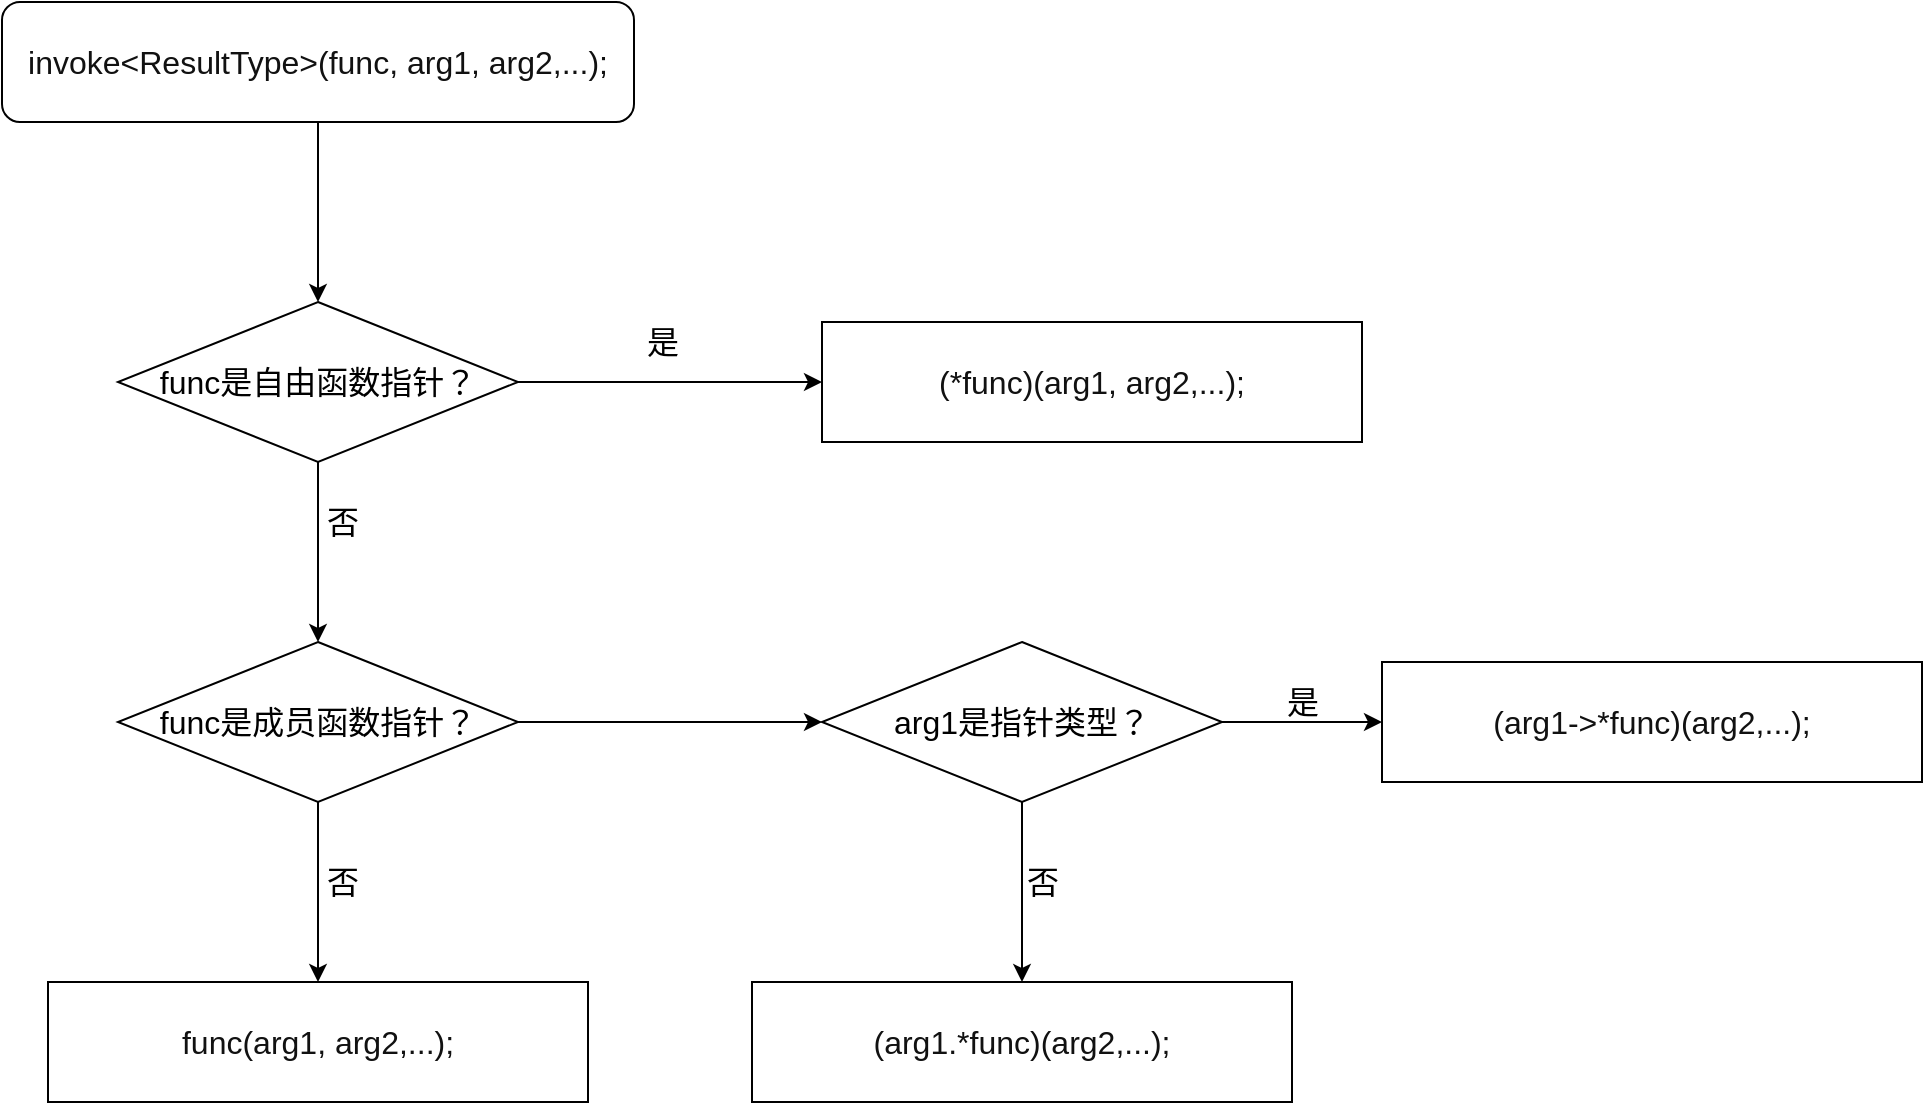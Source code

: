 <mxfile version="19.0.3" type="device"><diagram id="B6fcAYLNyWcz9J8yiKYY" name="第 1 页"><mxGraphModel dx="1422" dy="905" grid="1" gridSize="10" guides="1" tooltips="1" connect="1" arrows="1" fold="1" page="1" pageScale="1" pageWidth="827" pageHeight="1169" math="0" shadow="0"><root><mxCell id="0"/><mxCell id="1" parent="0"/><mxCell id="CFZysKyv9F8y7Kn10y5B-11" style="edgeStyle=orthogonalEdgeStyle;rounded=0;orthogonalLoop=1;jettySize=auto;html=1;entryX=0.5;entryY=0;entryDx=0;entryDy=0;" edge="1" parent="1" source="CFZysKyv9F8y7Kn10y5B-1" target="CFZysKyv9F8y7Kn10y5B-10"><mxGeometry relative="1" as="geometry"/></mxCell><mxCell id="CFZysKyv9F8y7Kn10y5B-1" value="&lt;span style=&quot;color: rgb(17, 17, 17); font-family: &amp;quot;Microsoft YaHei&amp;quot;, Arial, Helvetica, sans-serif; font-size: 16px; text-align: left;&quot;&gt;invoke&amp;lt;ResultType&amp;gt;(func, arg1, arg2,...);&lt;/span&gt;" style="rounded=1;whiteSpace=wrap;html=1;" vertex="1" parent="1"><mxGeometry x="220" y="60" width="316" height="60" as="geometry"/></mxCell><mxCell id="CFZysKyv9F8y7Kn10y5B-3" value="&lt;span style=&quot;color: rgb(17, 17, 17); font-family: &amp;quot;Microsoft YaHei&amp;quot;, Arial, Helvetica, sans-serif; font-size: 16px; text-align: left;&quot;&gt;(*func)(arg1, arg2,...);&lt;/span&gt;" style="rounded=0;whiteSpace=wrap;html=1;" vertex="1" parent="1"><mxGeometry x="630" y="220" width="270" height="60" as="geometry"/></mxCell><mxCell id="CFZysKyv9F8y7Kn10y5B-6" value="&lt;span style=&quot;color: rgb(17, 17, 17); font-family: &amp;quot;Microsoft YaHei&amp;quot;, Arial, Helvetica, sans-serif; font-size: 16px; text-align: left;&quot;&gt;(&lt;/span&gt;&lt;span style=&quot;color: rgb(17, 17, 17); font-family: &amp;quot;Microsoft YaHei&amp;quot;, Arial, Helvetica, sans-serif; font-size: 16px; text-align: left;&quot;&gt;arg1-&amp;gt;&lt;/span&gt;&lt;span style=&quot;color: rgb(17, 17, 17); font-family: &amp;quot;Microsoft YaHei&amp;quot;, Arial, Helvetica, sans-serif; font-size: 16px; text-align: left;&quot;&gt;*func)(arg2,...);&lt;/span&gt;" style="rounded=0;whiteSpace=wrap;html=1;" vertex="1" parent="1"><mxGeometry x="910" y="390" width="270" height="60" as="geometry"/></mxCell><mxCell id="CFZysKyv9F8y7Kn10y5B-8" value="&lt;span style=&quot;color: rgb(17, 17, 17); font-family: &amp;quot;Microsoft YaHei&amp;quot;, Arial, Helvetica, sans-serif; font-size: 16px; text-align: left;&quot;&gt;func(arg1, arg2,...);&lt;/span&gt;" style="rounded=0;whiteSpace=wrap;html=1;" vertex="1" parent="1"><mxGeometry x="243" y="550" width="270" height="60" as="geometry"/></mxCell><mxCell id="CFZysKyv9F8y7Kn10y5B-9" value="&lt;span style=&quot;color: rgb(17, 17, 17); font-family: &amp;quot;Microsoft YaHei&amp;quot;, Arial, Helvetica, sans-serif; font-size: 16px; text-align: left;&quot;&gt;(&lt;/span&gt;&lt;span style=&quot;color: rgb(17, 17, 17); font-family: &amp;quot;Microsoft YaHei&amp;quot;, Arial, Helvetica, sans-serif; font-size: 16px; text-align: left;&quot;&gt;arg1.&lt;/span&gt;&lt;span style=&quot;color: rgb(17, 17, 17); font-family: &amp;quot;Microsoft YaHei&amp;quot;, Arial, Helvetica, sans-serif; font-size: 16px; text-align: left;&quot;&gt;*func)(arg2,...);&lt;/span&gt;" style="rounded=0;whiteSpace=wrap;html=1;" vertex="1" parent="1"><mxGeometry x="595" y="550" width="270" height="60" as="geometry"/></mxCell><mxCell id="CFZysKyv9F8y7Kn10y5B-12" style="edgeStyle=orthogonalEdgeStyle;rounded=0;orthogonalLoop=1;jettySize=auto;html=1;entryX=0;entryY=0.5;entryDx=0;entryDy=0;fontSize=16;" edge="1" parent="1" source="CFZysKyv9F8y7Kn10y5B-10" target="CFZysKyv9F8y7Kn10y5B-3"><mxGeometry relative="1" as="geometry"/></mxCell><mxCell id="CFZysKyv9F8y7Kn10y5B-17" style="edgeStyle=orthogonalEdgeStyle;rounded=0;orthogonalLoop=1;jettySize=auto;html=1;entryX=0.5;entryY=0;entryDx=0;entryDy=0;fontSize=16;" edge="1" parent="1" source="CFZysKyv9F8y7Kn10y5B-10" target="CFZysKyv9F8y7Kn10y5B-14"><mxGeometry relative="1" as="geometry"/></mxCell><mxCell id="CFZysKyv9F8y7Kn10y5B-10" value="&lt;font style=&quot;font-size: 16px;&quot;&gt;func是自由函数指针？&lt;/font&gt;" style="rhombus;whiteSpace=wrap;html=1;" vertex="1" parent="1"><mxGeometry x="278" y="210" width="200" height="80" as="geometry"/></mxCell><mxCell id="CFZysKyv9F8y7Kn10y5B-13" value="是" style="text;html=1;align=center;verticalAlign=middle;resizable=0;points=[];autosize=1;strokeColor=none;fillColor=none;fontSize=16;" vertex="1" parent="1"><mxGeometry x="535" y="220" width="30" height="20" as="geometry"/></mxCell><mxCell id="CFZysKyv9F8y7Kn10y5B-19" style="edgeStyle=orthogonalEdgeStyle;rounded=0;orthogonalLoop=1;jettySize=auto;html=1;fontSize=16;" edge="1" parent="1" source="CFZysKyv9F8y7Kn10y5B-14" target="CFZysKyv9F8y7Kn10y5B-8"><mxGeometry relative="1" as="geometry"/></mxCell><mxCell id="CFZysKyv9F8y7Kn10y5B-22" style="edgeStyle=orthogonalEdgeStyle;rounded=0;orthogonalLoop=1;jettySize=auto;html=1;fontSize=16;" edge="1" parent="1" source="CFZysKyv9F8y7Kn10y5B-14" target="CFZysKyv9F8y7Kn10y5B-21"><mxGeometry relative="1" as="geometry"/></mxCell><mxCell id="CFZysKyv9F8y7Kn10y5B-14" value="&lt;font style=&quot;font-size: 16px;&quot;&gt;func是成员函数指针？&lt;/font&gt;" style="rhombus;whiteSpace=wrap;html=1;" vertex="1" parent="1"><mxGeometry x="278" y="380" width="200" height="80" as="geometry"/></mxCell><mxCell id="CFZysKyv9F8y7Kn10y5B-18" value="否" style="text;html=1;align=center;verticalAlign=middle;resizable=0;points=[];autosize=1;strokeColor=none;fillColor=none;fontSize=16;" vertex="1" parent="1"><mxGeometry x="375" y="310" width="30" height="20" as="geometry"/></mxCell><mxCell id="CFZysKyv9F8y7Kn10y5B-20" value="否" style="text;html=1;align=center;verticalAlign=middle;resizable=0;points=[];autosize=1;strokeColor=none;fillColor=none;fontSize=16;" vertex="1" parent="1"><mxGeometry x="375" y="490" width="30" height="20" as="geometry"/></mxCell><mxCell id="CFZysKyv9F8y7Kn10y5B-23" style="edgeStyle=orthogonalEdgeStyle;rounded=0;orthogonalLoop=1;jettySize=auto;html=1;fontSize=16;" edge="1" parent="1" source="CFZysKyv9F8y7Kn10y5B-21" target="CFZysKyv9F8y7Kn10y5B-9"><mxGeometry relative="1" as="geometry"/></mxCell><mxCell id="CFZysKyv9F8y7Kn10y5B-25" style="edgeStyle=orthogonalEdgeStyle;rounded=0;orthogonalLoop=1;jettySize=auto;html=1;entryX=0;entryY=0.5;entryDx=0;entryDy=0;fontSize=16;" edge="1" parent="1" source="CFZysKyv9F8y7Kn10y5B-21" target="CFZysKyv9F8y7Kn10y5B-6"><mxGeometry relative="1" as="geometry"/></mxCell><mxCell id="CFZysKyv9F8y7Kn10y5B-21" value="&lt;font style=&quot;font-size: 16px;&quot;&gt;arg1是指针类型？&lt;/font&gt;" style="rhombus;whiteSpace=wrap;html=1;" vertex="1" parent="1"><mxGeometry x="630" y="380" width="200" height="80" as="geometry"/></mxCell><mxCell id="CFZysKyv9F8y7Kn10y5B-24" value="否" style="text;html=1;align=center;verticalAlign=middle;resizable=0;points=[];autosize=1;strokeColor=none;fillColor=none;fontSize=16;" vertex="1" parent="1"><mxGeometry x="725" y="490" width="30" height="20" as="geometry"/></mxCell><mxCell id="CFZysKyv9F8y7Kn10y5B-26" value="是" style="text;html=1;align=center;verticalAlign=middle;resizable=0;points=[];autosize=1;strokeColor=none;fillColor=none;fontSize=16;" vertex="1" parent="1"><mxGeometry x="855" y="400" width="30" height="20" as="geometry"/></mxCell></root></mxGraphModel></diagram></mxfile>